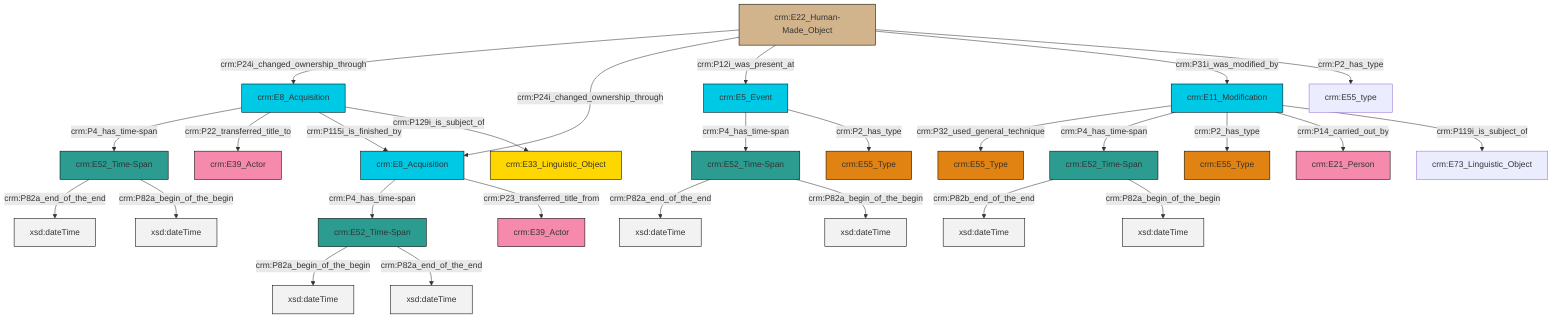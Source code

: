 graph TD
classDef Literal fill:#f2f2f2,stroke:#000000;
classDef CRM_Entity fill:#FFFFFF,stroke:#000000;
classDef Temporal_Entity fill:#00C9E6, stroke:#000000;
classDef Type fill:#E18312, stroke:#000000;
classDef Time-Span fill:#2C9C91, stroke:#000000;
classDef Appellation fill:#FFEB7F, stroke:#000000;
classDef Place fill:#008836, stroke:#000000;
classDef Persistent_Item fill:#B266B2, stroke:#000000;
classDef Conceptual_Object fill:#FFD700, stroke:#000000;
classDef Physical_Thing fill:#D2B48C, stroke:#000000;
classDef Actor fill:#f58aad, stroke:#000000;
classDef PC_Classes fill:#4ce600, stroke:#000000;
classDef Multi fill:#cccccc,stroke:#000000;

6["crm:E22_Human-Made_Object"]:::Physical_Thing -->|crm:P24i_changed_ownership_through| 7["crm:E8_Acquisition"]:::Temporal_Entity
10["crm:E52_Time-Span"]:::Time-Span -->|crm:P82a_end_of_the_end| 11[xsd:dateTime]:::Literal
0["crm:E11_Modification"]:::Temporal_Entity -->|crm:P32_used_general_technique| 2["crm:E55_Type"]:::Type
14["crm:E52_Time-Span"]:::Time-Span -->|crm:P82a_begin_of_the_begin| 15[xsd:dateTime]:::Literal
7["crm:E8_Acquisition"]:::Temporal_Entity -->|crm:P4_has_time-span| 16["crm:E52_Time-Span"]:::Time-Span
0["crm:E11_Modification"]:::Temporal_Entity -->|crm:P4_has_time-span| 17["crm:E52_Time-Span"]:::Time-Span
0["crm:E11_Modification"]:::Temporal_Entity -->|crm:P2_has_type| 8["crm:E55_Type"]:::Type
20["crm:E8_Acquisition"]:::Temporal_Entity -->|crm:P4_has_time-span| 14["crm:E52_Time-Span"]:::Time-Span
6["crm:E22_Human-Made_Object"]:::Physical_Thing -->|crm:P24i_changed_ownership_through| 20["crm:E8_Acquisition"]:::Temporal_Entity
20["crm:E8_Acquisition"]:::Temporal_Entity -->|crm:P23_transferred_title_from| 4["crm:E39_Actor"]:::Actor
14["crm:E52_Time-Span"]:::Time-Span -->|crm:P82a_end_of_the_end| 26[xsd:dateTime]:::Literal
16["crm:E52_Time-Span"]:::Time-Span -->|crm:P82a_end_of_the_end| 29[xsd:dateTime]:::Literal
6["crm:E22_Human-Made_Object"]:::Physical_Thing -->|crm:P12i_was_present_at| 12["crm:E5_Event"]:::Temporal_Entity
0["crm:E11_Modification"]:::Temporal_Entity -->|crm:P14_carried_out_by| 30["crm:E21_Person"]:::Actor
12["crm:E5_Event"]:::Temporal_Entity -->|crm:P4_has_time-span| 10["crm:E52_Time-Span"]:::Time-Span
16["crm:E52_Time-Span"]:::Time-Span -->|crm:P82a_begin_of_the_begin| 34[xsd:dateTime]:::Literal
17["crm:E52_Time-Span"]:::Time-Span -->|crm:P82b_end_of_the_end| 37[xsd:dateTime]:::Literal
10["crm:E52_Time-Span"]:::Time-Span -->|crm:P82a_begin_of_the_begin| 39[xsd:dateTime]:::Literal
7["crm:E8_Acquisition"]:::Temporal_Entity -->|crm:P22_transferred_title_to| 27["crm:E39_Actor"]:::Actor
0["crm:E11_Modification"]:::Temporal_Entity -->|crm:P119i_is_subject_of| 21["crm:E73_Linguistic_Object"]:::Default
7["crm:E8_Acquisition"]:::Temporal_Entity -->|crm:P115i_is_finished_by| 20["crm:E8_Acquisition"]:::Temporal_Entity
6["crm:E22_Human-Made_Object"]:::Physical_Thing -->|crm:P31i_was_modified_by| 0["crm:E11_Modification"]:::Temporal_Entity
6["crm:E22_Human-Made_Object"]:::Physical_Thing -->|crm:P2_has_type| 35["crm:E55_type"]:::Default
7["crm:E8_Acquisition"]:::Temporal_Entity -->|crm:P129i_is_subject_of| 41["crm:E33_Linguistic_Object"]:::Conceptual_Object
17["crm:E52_Time-Span"]:::Time-Span -->|crm:P82a_begin_of_the_begin| 43[xsd:dateTime]:::Literal
12["crm:E5_Event"]:::Temporal_Entity -->|crm:P2_has_type| 23["crm:E55_Type"]:::Type